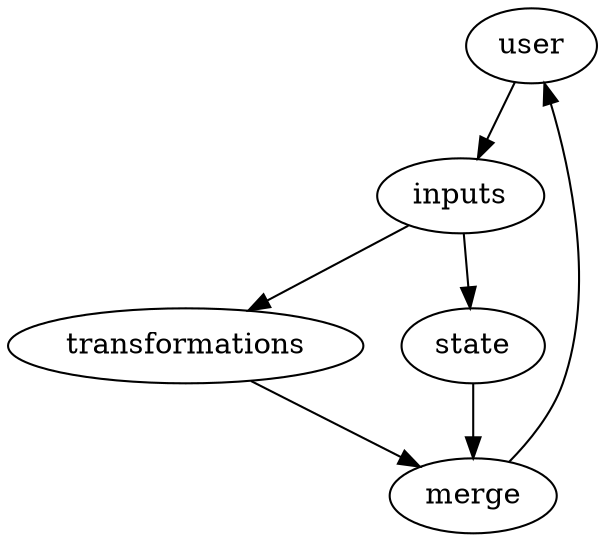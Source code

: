 digraph G {
        user;

        subgraph P {
                inputs;
                transformations;
                state;
                merge;
                inputs -> transformations -> merge;
                inputs -> state -> merge;

                label = "Prog";
                graph[style=dotted];
        }

        user -> inputs;
        merge -> user;
}
